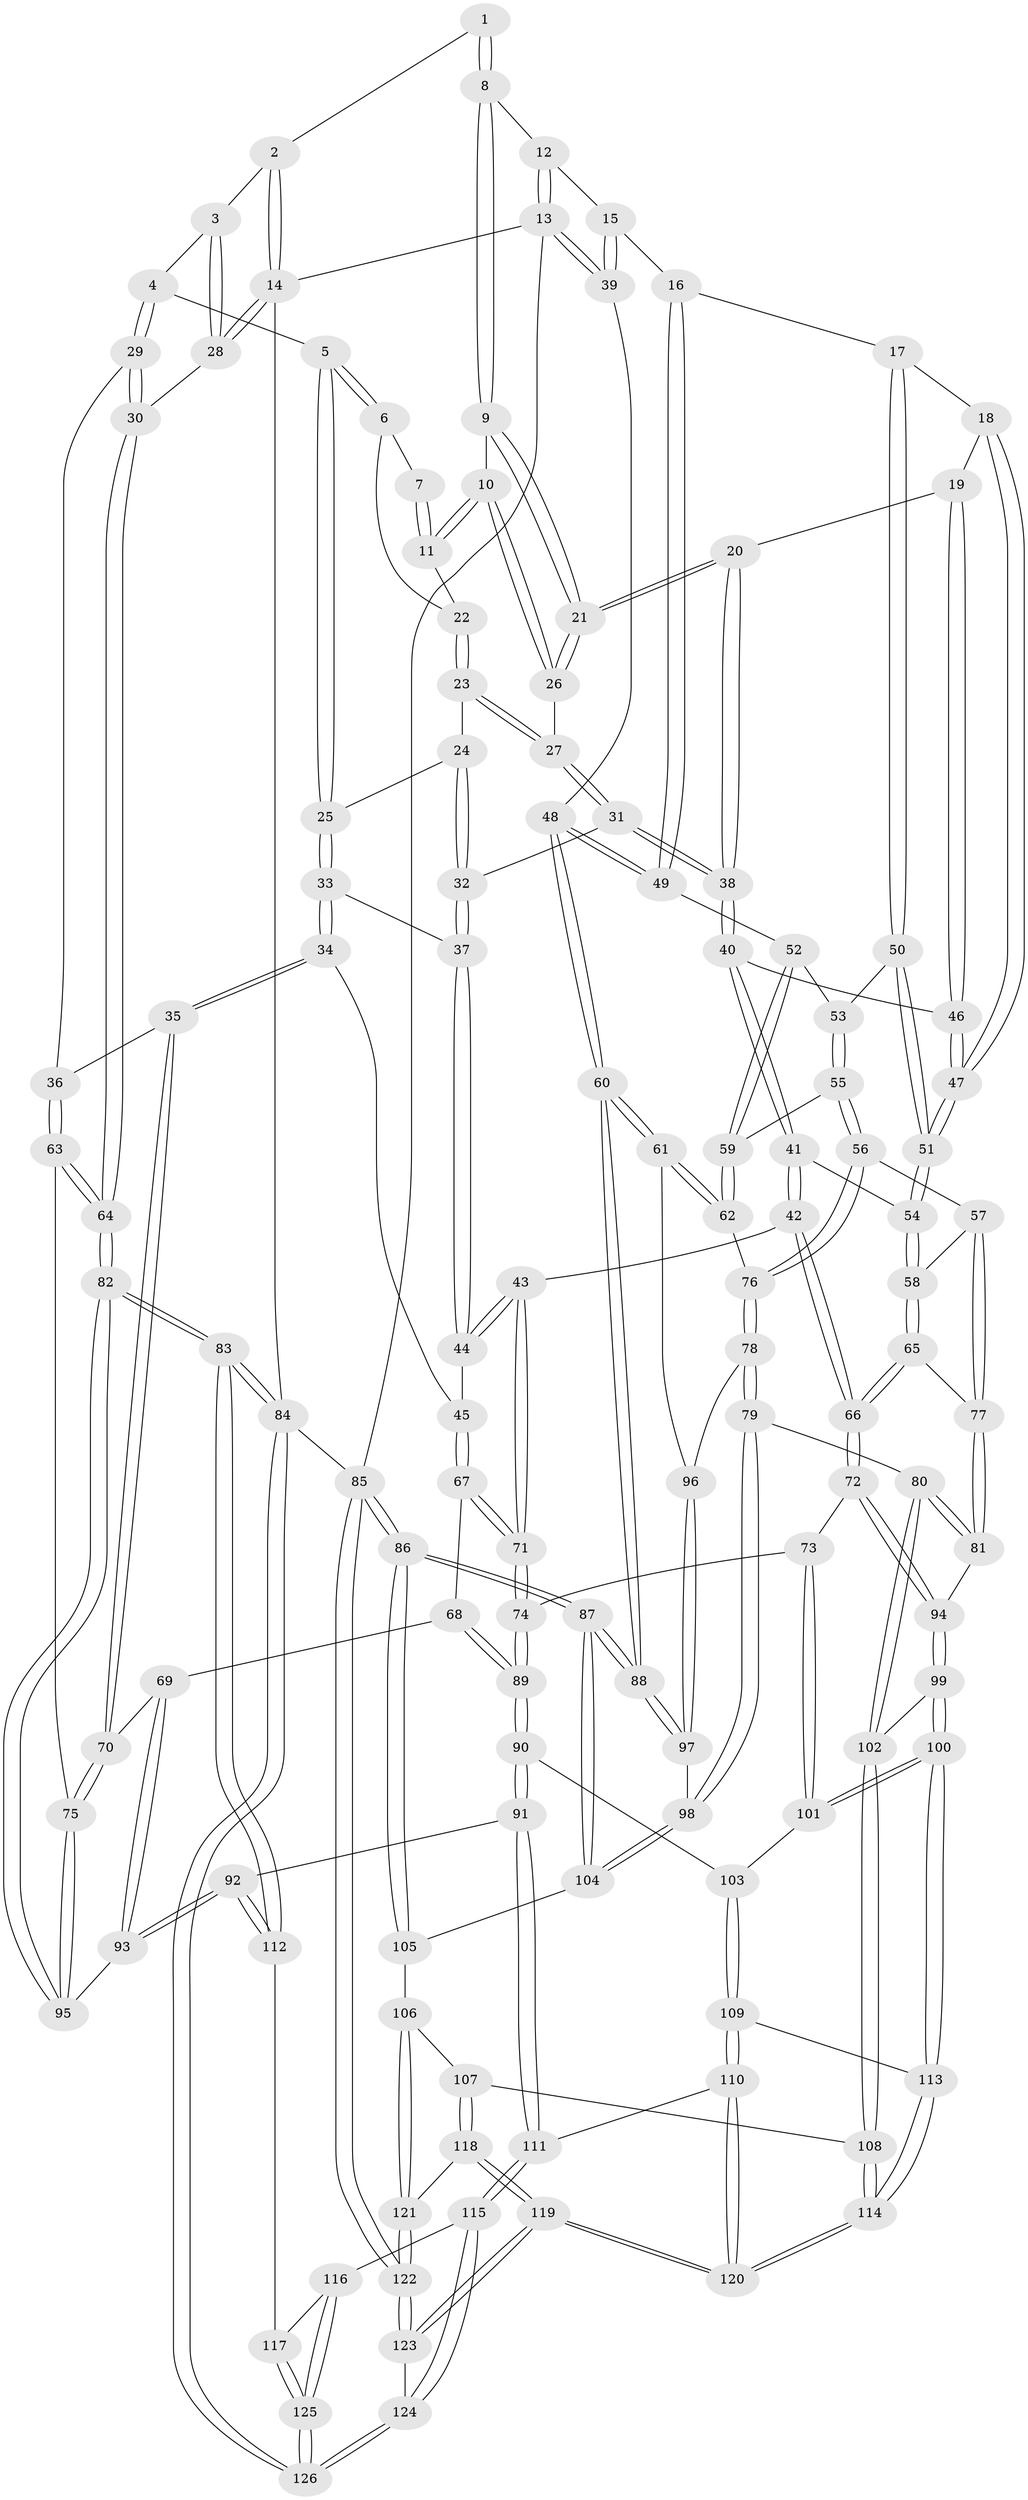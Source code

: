 // Generated by graph-tools (version 1.1) at 2025/03/03/09/25 03:03:21]
// undirected, 126 vertices, 312 edges
graph export_dot {
graph [start="1"]
  node [color=gray90,style=filled];
  1 [pos="+0.5433449168595146+0"];
  2 [pos="+0.26358788527119026+0"];
  3 [pos="+0.2649957047478035+0.020005049641959587"];
  4 [pos="+0.269394987933841+0.048954323852518335"];
  5 [pos="+0.30424156288017873+0.0856597723450019"];
  6 [pos="+0.40727988953705563+0.07863862981941795"];
  7 [pos="+0.46849304054907454+0"];
  8 [pos="+0.6218883424778584+0"];
  9 [pos="+0.6204324249964306+0"];
  10 [pos="+0.4871459599437585+0.10370145447988488"];
  11 [pos="+0.4696168429433127+0.09722811353245017"];
  12 [pos="+0.812266466005272+0"];
  13 [pos="+1+0"];
  14 [pos="+0+0"];
  15 [pos="+0.8786099175407688+0.14684890680439405"];
  16 [pos="+0.7780013494075613+0.22067455969345465"];
  17 [pos="+0.7712474150540359+0.22254702117076752"];
  18 [pos="+0.7630203245090248+0.22206125698492976"];
  19 [pos="+0.7431840089523815+0.217018622028849"];
  20 [pos="+0.6606047454279312+0.18276420595752127"];
  21 [pos="+0.6388503965653458+0.14879328302661965"];
  22 [pos="+0.4466774550914867+0.09790670067166365"];
  23 [pos="+0.43082694765067503+0.1575550886314488"];
  24 [pos="+0.3539639579439068+0.13758059019231025"];
  25 [pos="+0.30762477345651973+0.09516772336688746"];
  26 [pos="+0.5192045303268613+0.1437852331348101"];
  27 [pos="+0.4629289980236112+0.19643294008525275"];
  28 [pos="+0+0.13692546503883177"];
  29 [pos="+0.030111880460995572+0.2801673655065159"];
  30 [pos="+0+0.23592483719101856"];
  31 [pos="+0.44967824408263085+0.24822325552042548"];
  32 [pos="+0.41192794625571016+0.2660057713999737"];
  33 [pos="+0.3000759889953386+0.15956713327391162"];
  34 [pos="+0.2599297720127337+0.3576625132980156"];
  35 [pos="+0.15676428212864968+0.3507126372952537"];
  36 [pos="+0.05756841009929293+0.2974784648074979"];
  37 [pos="+0.4068581606193066+0.2712170887013366"];
  38 [pos="+0.5547964815987546+0.288430058390983"];
  39 [pos="+1+0.24443972156591"];
  40 [pos="+0.5562714769837406+0.3403213104525933"];
  41 [pos="+0.5347267155550618+0.3991222253595775"];
  42 [pos="+0.5027014441446805+0.4263576560216566"];
  43 [pos="+0.4754487974463728+0.428815872141599"];
  44 [pos="+0.34354554115108676+0.3449982680668435"];
  45 [pos="+0.26080899766347293+0.3580107848598085"];
  46 [pos="+0.6389887215995989+0.3528930783749758"];
  47 [pos="+0.6768542058810076+0.4020715118508471"];
  48 [pos="+1+0.2844792383918253"];
  49 [pos="+0.9160841821658483+0.3950329139362181"];
  50 [pos="+0.774954248114778+0.391260990955748"];
  51 [pos="+0.6787766667983786+0.42587498617187974"];
  52 [pos="+0.9151085493237544+0.3964442046999572"];
  53 [pos="+0.804752082664417+0.4270119517678723"];
  54 [pos="+0.669929874062638+0.4447242482263131"];
  55 [pos="+0.7891857453192951+0.4897803394725699"];
  56 [pos="+0.7797583764956963+0.5111956927641571"];
  57 [pos="+0.7516640798431585+0.5137134730962986"];
  58 [pos="+0.6767734429848534+0.4776854696730087"];
  59 [pos="+0.9110592634237297+0.4620470780395683"];
  60 [pos="+1+0.660162333979105"];
  61 [pos="+1+0.5852254719320027"];
  62 [pos="+0.9187929413736596+0.5200470543582509"];
  63 [pos="+0.05511554235354532+0.5558625050148672"];
  64 [pos="+0+0.511838828894041"];
  65 [pos="+0.6045178784771453+0.5529259384947928"];
  66 [pos="+0.584526178866321+0.5646873115272046"];
  67 [pos="+0.27075579177820824+0.3922028039287557"];
  68 [pos="+0.2759509782682041+0.5593284031756601"];
  69 [pos="+0.26665046080052557+0.5629629511234485"];
  70 [pos="+0.1420519186872719+0.5540392242282832"];
  71 [pos="+0.4095458206038548+0.5584722734488756"];
  72 [pos="+0.5667995123065926+0.6097676470846323"];
  73 [pos="+0.5343187030828668+0.6168510466321788"];
  74 [pos="+0.40412435443888767+0.6299954921184309"];
  75 [pos="+0.11974820819656766+0.5901265602243734"];
  76 [pos="+0.8343013814111719+0.5622865163556394"];
  77 [pos="+0.7166129551311432+0.5902391455526212"];
  78 [pos="+0.8341447350124026+0.5956962236552519"];
  79 [pos="+0.7905568702782823+0.6909223062258092"];
  80 [pos="+0.7766062117628569+0.6930554049866428"];
  81 [pos="+0.7182430933673253+0.603018697338348"];
  82 [pos="+0+0.7221321961603997"];
  83 [pos="+0+0.8704878546599235"];
  84 [pos="+0+1"];
  85 [pos="+1+1"];
  86 [pos="+1+1"];
  87 [pos="+1+0.6846495293807557"];
  88 [pos="+1+0.6770786675815101"];
  89 [pos="+0.3973255934940451+0.6364133061452828"];
  90 [pos="+0.37882610658573107+0.6918044485628686"];
  91 [pos="+0.3032949539872036+0.7551645707538676"];
  92 [pos="+0.19544960922280663+0.7509427279053872"];
  93 [pos="+0.1752663767047148+0.7160400550992945"];
  94 [pos="+0.600040830608648+0.651140225643688"];
  95 [pos="+0.11843455048726499+0.6546277470511292"];
  96 [pos="+0.8582434440376481+0.604486349930856"];
  97 [pos="+1+0.6921653245490044"];
  98 [pos="+0.8539315315245561+0.731627737195381"];
  99 [pos="+0.6392531858296756+0.7293647534578155"];
  100 [pos="+0.5501519657904386+0.7928695069346172"];
  101 [pos="+0.5158884487406229+0.7784791147562496"];
  102 [pos="+0.6913962003367924+0.7473055661351328"];
  103 [pos="+0.47093995300713054+0.7676533095174758"];
  104 [pos="+0.8593570660662977+0.8258102409382473"];
  105 [pos="+0.8548203310187329+0.8758771013345211"];
  106 [pos="+0.8514142967879688+0.8775248066353702"];
  107 [pos="+0.7223293058069417+0.8403686159856585"];
  108 [pos="+0.7095405980207378+0.8313410030411819"];
  109 [pos="+0.44564403340690933+0.8507844544539789"];
  110 [pos="+0.4077875697493661+0.8890222759861257"];
  111 [pos="+0.34872498088893145+0.8838207724013907"];
  112 [pos="+0.14291928007724333+0.8271382649187402"];
  113 [pos="+0.5520919459918385+0.8654247479337022"];
  114 [pos="+0.5779415365714614+0.9594351635398681"];
  115 [pos="+0.3293048210304254+0.922717764413134"];
  116 [pos="+0.2745329588656546+0.9308568820113771"];
  117 [pos="+0.16350837355096529+0.9101683265341861"];
  118 [pos="+0.7365741293335926+0.9626102709308147"];
  119 [pos="+0.583671922786892+1"];
  120 [pos="+0.5671936649678+1"];
  121 [pos="+0.8223015271202947+0.9351162757996366"];
  122 [pos="+0.8891824612318658+1"];
  123 [pos="+0.5788475216294338+1"];
  124 [pos="+0.38675472883243805+1"];
  125 [pos="+0.021963930694345917+1"];
  126 [pos="+0.014798261340857505+1"];
  1 -- 2;
  1 -- 8;
  1 -- 8;
  2 -- 3;
  2 -- 14;
  2 -- 14;
  3 -- 4;
  3 -- 28;
  3 -- 28;
  4 -- 5;
  4 -- 29;
  4 -- 29;
  5 -- 6;
  5 -- 6;
  5 -- 25;
  5 -- 25;
  6 -- 7;
  6 -- 22;
  7 -- 11;
  7 -- 11;
  8 -- 9;
  8 -- 9;
  8 -- 12;
  9 -- 10;
  9 -- 21;
  9 -- 21;
  10 -- 11;
  10 -- 11;
  10 -- 26;
  10 -- 26;
  11 -- 22;
  12 -- 13;
  12 -- 13;
  12 -- 15;
  13 -- 14;
  13 -- 39;
  13 -- 39;
  13 -- 85;
  14 -- 28;
  14 -- 28;
  14 -- 84;
  15 -- 16;
  15 -- 39;
  15 -- 39;
  16 -- 17;
  16 -- 49;
  16 -- 49;
  17 -- 18;
  17 -- 50;
  17 -- 50;
  18 -- 19;
  18 -- 47;
  18 -- 47;
  19 -- 20;
  19 -- 46;
  19 -- 46;
  20 -- 21;
  20 -- 21;
  20 -- 38;
  20 -- 38;
  21 -- 26;
  21 -- 26;
  22 -- 23;
  22 -- 23;
  23 -- 24;
  23 -- 27;
  23 -- 27;
  24 -- 25;
  24 -- 32;
  24 -- 32;
  25 -- 33;
  25 -- 33;
  26 -- 27;
  27 -- 31;
  27 -- 31;
  28 -- 30;
  29 -- 30;
  29 -- 30;
  29 -- 36;
  30 -- 64;
  30 -- 64;
  31 -- 32;
  31 -- 38;
  31 -- 38;
  32 -- 37;
  32 -- 37;
  33 -- 34;
  33 -- 34;
  33 -- 37;
  34 -- 35;
  34 -- 35;
  34 -- 45;
  35 -- 36;
  35 -- 70;
  35 -- 70;
  36 -- 63;
  36 -- 63;
  37 -- 44;
  37 -- 44;
  38 -- 40;
  38 -- 40;
  39 -- 48;
  40 -- 41;
  40 -- 41;
  40 -- 46;
  41 -- 42;
  41 -- 42;
  41 -- 54;
  42 -- 43;
  42 -- 66;
  42 -- 66;
  43 -- 44;
  43 -- 44;
  43 -- 71;
  43 -- 71;
  44 -- 45;
  45 -- 67;
  45 -- 67;
  46 -- 47;
  46 -- 47;
  47 -- 51;
  47 -- 51;
  48 -- 49;
  48 -- 49;
  48 -- 60;
  48 -- 60;
  49 -- 52;
  50 -- 51;
  50 -- 51;
  50 -- 53;
  51 -- 54;
  51 -- 54;
  52 -- 53;
  52 -- 59;
  52 -- 59;
  53 -- 55;
  53 -- 55;
  54 -- 58;
  54 -- 58;
  55 -- 56;
  55 -- 56;
  55 -- 59;
  56 -- 57;
  56 -- 76;
  56 -- 76;
  57 -- 58;
  57 -- 77;
  57 -- 77;
  58 -- 65;
  58 -- 65;
  59 -- 62;
  59 -- 62;
  60 -- 61;
  60 -- 61;
  60 -- 88;
  60 -- 88;
  61 -- 62;
  61 -- 62;
  61 -- 96;
  62 -- 76;
  63 -- 64;
  63 -- 64;
  63 -- 75;
  64 -- 82;
  64 -- 82;
  65 -- 66;
  65 -- 66;
  65 -- 77;
  66 -- 72;
  66 -- 72;
  67 -- 68;
  67 -- 71;
  67 -- 71;
  68 -- 69;
  68 -- 89;
  68 -- 89;
  69 -- 70;
  69 -- 93;
  69 -- 93;
  70 -- 75;
  70 -- 75;
  71 -- 74;
  71 -- 74;
  72 -- 73;
  72 -- 94;
  72 -- 94;
  73 -- 74;
  73 -- 101;
  73 -- 101;
  74 -- 89;
  74 -- 89;
  75 -- 95;
  75 -- 95;
  76 -- 78;
  76 -- 78;
  77 -- 81;
  77 -- 81;
  78 -- 79;
  78 -- 79;
  78 -- 96;
  79 -- 80;
  79 -- 98;
  79 -- 98;
  80 -- 81;
  80 -- 81;
  80 -- 102;
  80 -- 102;
  81 -- 94;
  82 -- 83;
  82 -- 83;
  82 -- 95;
  82 -- 95;
  83 -- 84;
  83 -- 84;
  83 -- 112;
  83 -- 112;
  84 -- 126;
  84 -- 126;
  84 -- 85;
  85 -- 86;
  85 -- 86;
  85 -- 122;
  85 -- 122;
  86 -- 87;
  86 -- 87;
  86 -- 105;
  86 -- 105;
  87 -- 88;
  87 -- 88;
  87 -- 104;
  87 -- 104;
  88 -- 97;
  88 -- 97;
  89 -- 90;
  89 -- 90;
  90 -- 91;
  90 -- 91;
  90 -- 103;
  91 -- 92;
  91 -- 111;
  91 -- 111;
  92 -- 93;
  92 -- 93;
  92 -- 112;
  92 -- 112;
  93 -- 95;
  94 -- 99;
  94 -- 99;
  96 -- 97;
  96 -- 97;
  97 -- 98;
  98 -- 104;
  98 -- 104;
  99 -- 100;
  99 -- 100;
  99 -- 102;
  100 -- 101;
  100 -- 101;
  100 -- 113;
  100 -- 113;
  101 -- 103;
  102 -- 108;
  102 -- 108;
  103 -- 109;
  103 -- 109;
  104 -- 105;
  105 -- 106;
  106 -- 107;
  106 -- 121;
  106 -- 121;
  107 -- 108;
  107 -- 118;
  107 -- 118;
  108 -- 114;
  108 -- 114;
  109 -- 110;
  109 -- 110;
  109 -- 113;
  110 -- 111;
  110 -- 120;
  110 -- 120;
  111 -- 115;
  111 -- 115;
  112 -- 117;
  113 -- 114;
  113 -- 114;
  114 -- 120;
  114 -- 120;
  115 -- 116;
  115 -- 124;
  115 -- 124;
  116 -- 117;
  116 -- 125;
  116 -- 125;
  117 -- 125;
  117 -- 125;
  118 -- 119;
  118 -- 119;
  118 -- 121;
  119 -- 120;
  119 -- 120;
  119 -- 123;
  119 -- 123;
  121 -- 122;
  121 -- 122;
  122 -- 123;
  122 -- 123;
  123 -- 124;
  124 -- 126;
  124 -- 126;
  125 -- 126;
  125 -- 126;
}
